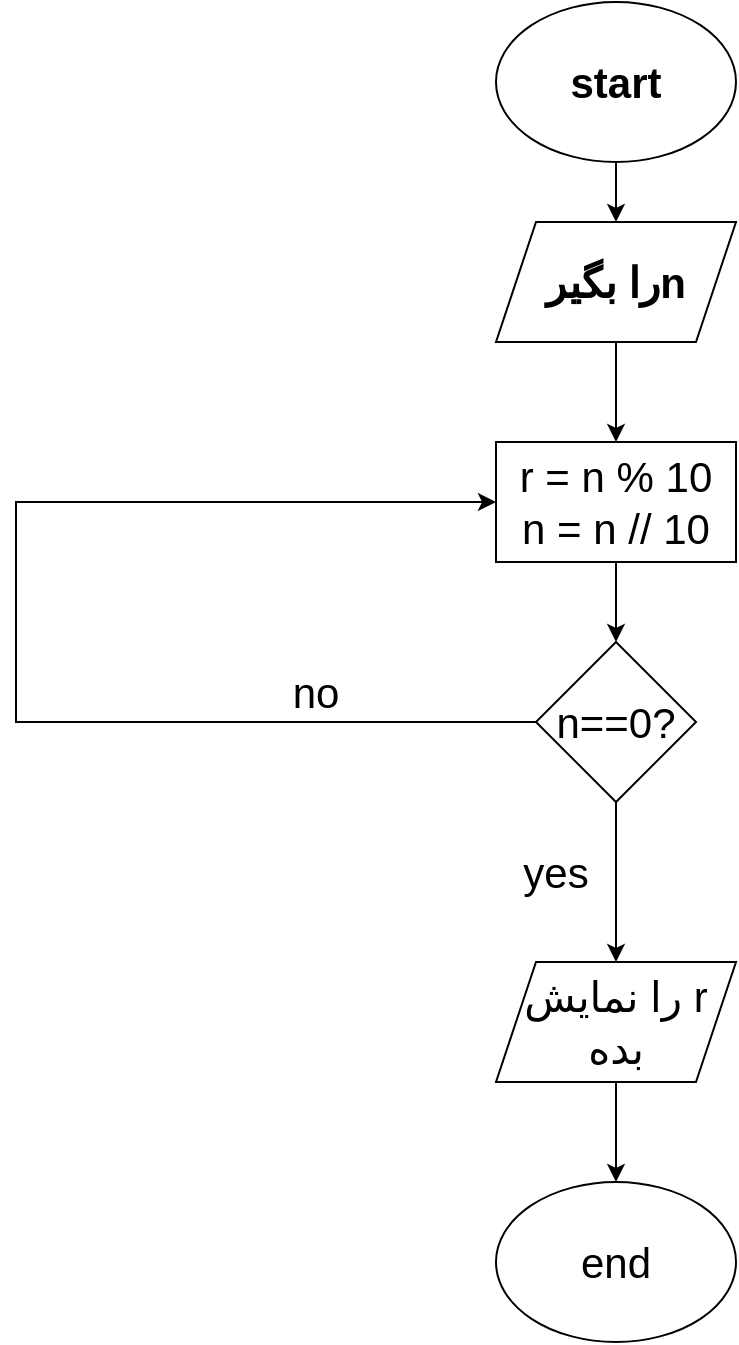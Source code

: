 <mxfile version="20.8.1" type="device"><diagram id="-TuAWc3mN-kPwAKBIhem" name="Page-1"><mxGraphModel dx="1050" dy="523" grid="1" gridSize="10" guides="1" tooltips="1" connect="1" arrows="1" fold="1" page="1" pageScale="1" pageWidth="850" pageHeight="1100" math="0" shadow="0"><root><mxCell id="0"/><mxCell id="1" parent="0"/><mxCell id="v2zkCR3q4W_STG9RIBzj-3" value="" style="edgeStyle=orthogonalEdgeStyle;rounded=0;orthogonalLoop=1;jettySize=auto;html=1;fontSize=21;" edge="1" parent="1" source="v2zkCR3q4W_STG9RIBzj-1" target="v2zkCR3q4W_STG9RIBzj-2"><mxGeometry relative="1" as="geometry"/></mxCell><mxCell id="v2zkCR3q4W_STG9RIBzj-1" value="&lt;b&gt;&lt;font style=&quot;font-size: 21px;&quot;&gt;start&lt;/font&gt;&lt;/b&gt;" style="ellipse;whiteSpace=wrap;html=1;" vertex="1" parent="1"><mxGeometry x="360" y="20" width="120" height="80" as="geometry"/></mxCell><mxCell id="v2zkCR3q4W_STG9RIBzj-5" value="" style="edgeStyle=orthogonalEdgeStyle;rounded=0;orthogonalLoop=1;jettySize=auto;html=1;fontSize=21;" edge="1" parent="1" source="v2zkCR3q4W_STG9RIBzj-2" target="v2zkCR3q4W_STG9RIBzj-4"><mxGeometry relative="1" as="geometry"/></mxCell><mxCell id="v2zkCR3q4W_STG9RIBzj-2" value="&lt;div style=&quot;direction: rtl;&quot;&gt;&lt;span style=&quot;background-color: initial;&quot;&gt;&lt;b&gt;nرا بگیر&lt;/b&gt;&lt;/span&gt;&lt;/div&gt;" style="shape=parallelogram;perimeter=parallelogramPerimeter;whiteSpace=wrap;html=1;fixedSize=1;fontSize=21;" vertex="1" parent="1"><mxGeometry x="360" y="130" width="120" height="60" as="geometry"/></mxCell><mxCell id="v2zkCR3q4W_STG9RIBzj-7" value="" style="edgeStyle=orthogonalEdgeStyle;rounded=0;orthogonalLoop=1;jettySize=auto;html=1;fontSize=21;" edge="1" parent="1" source="v2zkCR3q4W_STG9RIBzj-4" target="v2zkCR3q4W_STG9RIBzj-6"><mxGeometry relative="1" as="geometry"/></mxCell><mxCell id="v2zkCR3q4W_STG9RIBzj-4" value="r = n % 10&lt;br&gt;n = n // 10" style="rounded=0;whiteSpace=wrap;html=1;fontSize=21;" vertex="1" parent="1"><mxGeometry x="360" y="240" width="120" height="60" as="geometry"/></mxCell><mxCell id="v2zkCR3q4W_STG9RIBzj-8" style="edgeStyle=orthogonalEdgeStyle;rounded=0;orthogonalLoop=1;jettySize=auto;html=1;fontSize=21;entryX=0;entryY=0.5;entryDx=0;entryDy=0;" edge="1" parent="1" source="v2zkCR3q4W_STG9RIBzj-6" target="v2zkCR3q4W_STG9RIBzj-4"><mxGeometry relative="1" as="geometry"><mxPoint x="350" y="270" as="targetPoint"/><Array as="points"><mxPoint x="120" y="380"/><mxPoint x="120" y="270"/></Array></mxGeometry></mxCell><mxCell id="v2zkCR3q4W_STG9RIBzj-12" style="edgeStyle=orthogonalEdgeStyle;rounded=0;orthogonalLoop=1;jettySize=auto;html=1;fontSize=21;" edge="1" parent="1" source="v2zkCR3q4W_STG9RIBzj-6" target="v2zkCR3q4W_STG9RIBzj-11"><mxGeometry relative="1" as="geometry"/></mxCell><mxCell id="v2zkCR3q4W_STG9RIBzj-6" value="n==0?" style="rhombus;whiteSpace=wrap;html=1;fontSize=21;" vertex="1" parent="1"><mxGeometry x="380" y="340" width="80" height="80" as="geometry"/></mxCell><mxCell id="v2zkCR3q4W_STG9RIBzj-10" value="no" style="text;html=1;strokeColor=none;fillColor=none;align=center;verticalAlign=middle;whiteSpace=wrap;rounded=0;fontSize=21;" vertex="1" parent="1"><mxGeometry x="240" y="350" width="60" height="30" as="geometry"/></mxCell><mxCell id="v2zkCR3q4W_STG9RIBzj-15" value="" style="edgeStyle=orthogonalEdgeStyle;rounded=0;orthogonalLoop=1;jettySize=auto;html=1;fontSize=21;" edge="1" parent="1" source="v2zkCR3q4W_STG9RIBzj-11" target="v2zkCR3q4W_STG9RIBzj-14"><mxGeometry relative="1" as="geometry"/></mxCell><mxCell id="v2zkCR3q4W_STG9RIBzj-11" value="&lt;div style=&quot;direction: rtl;&quot;&gt;&lt;span style=&quot;background-color: initial;&quot;&gt;r را نمایش بده&lt;/span&gt;&lt;/div&gt;" style="shape=parallelogram;perimeter=parallelogramPerimeter;whiteSpace=wrap;html=1;fixedSize=1;fontSize=21;" vertex="1" parent="1"><mxGeometry x="360" y="500" width="120" height="60" as="geometry"/></mxCell><mxCell id="v2zkCR3q4W_STG9RIBzj-13" value="yes" style="text;html=1;strokeColor=none;fillColor=none;align=center;verticalAlign=middle;whiteSpace=wrap;rounded=0;fontSize=21;" vertex="1" parent="1"><mxGeometry x="360" y="440" width="60" height="30" as="geometry"/></mxCell><mxCell id="v2zkCR3q4W_STG9RIBzj-14" value="end" style="ellipse;whiteSpace=wrap;html=1;fontSize=21;" vertex="1" parent="1"><mxGeometry x="360" y="610" width="120" height="80" as="geometry"/></mxCell></root></mxGraphModel></diagram></mxfile>